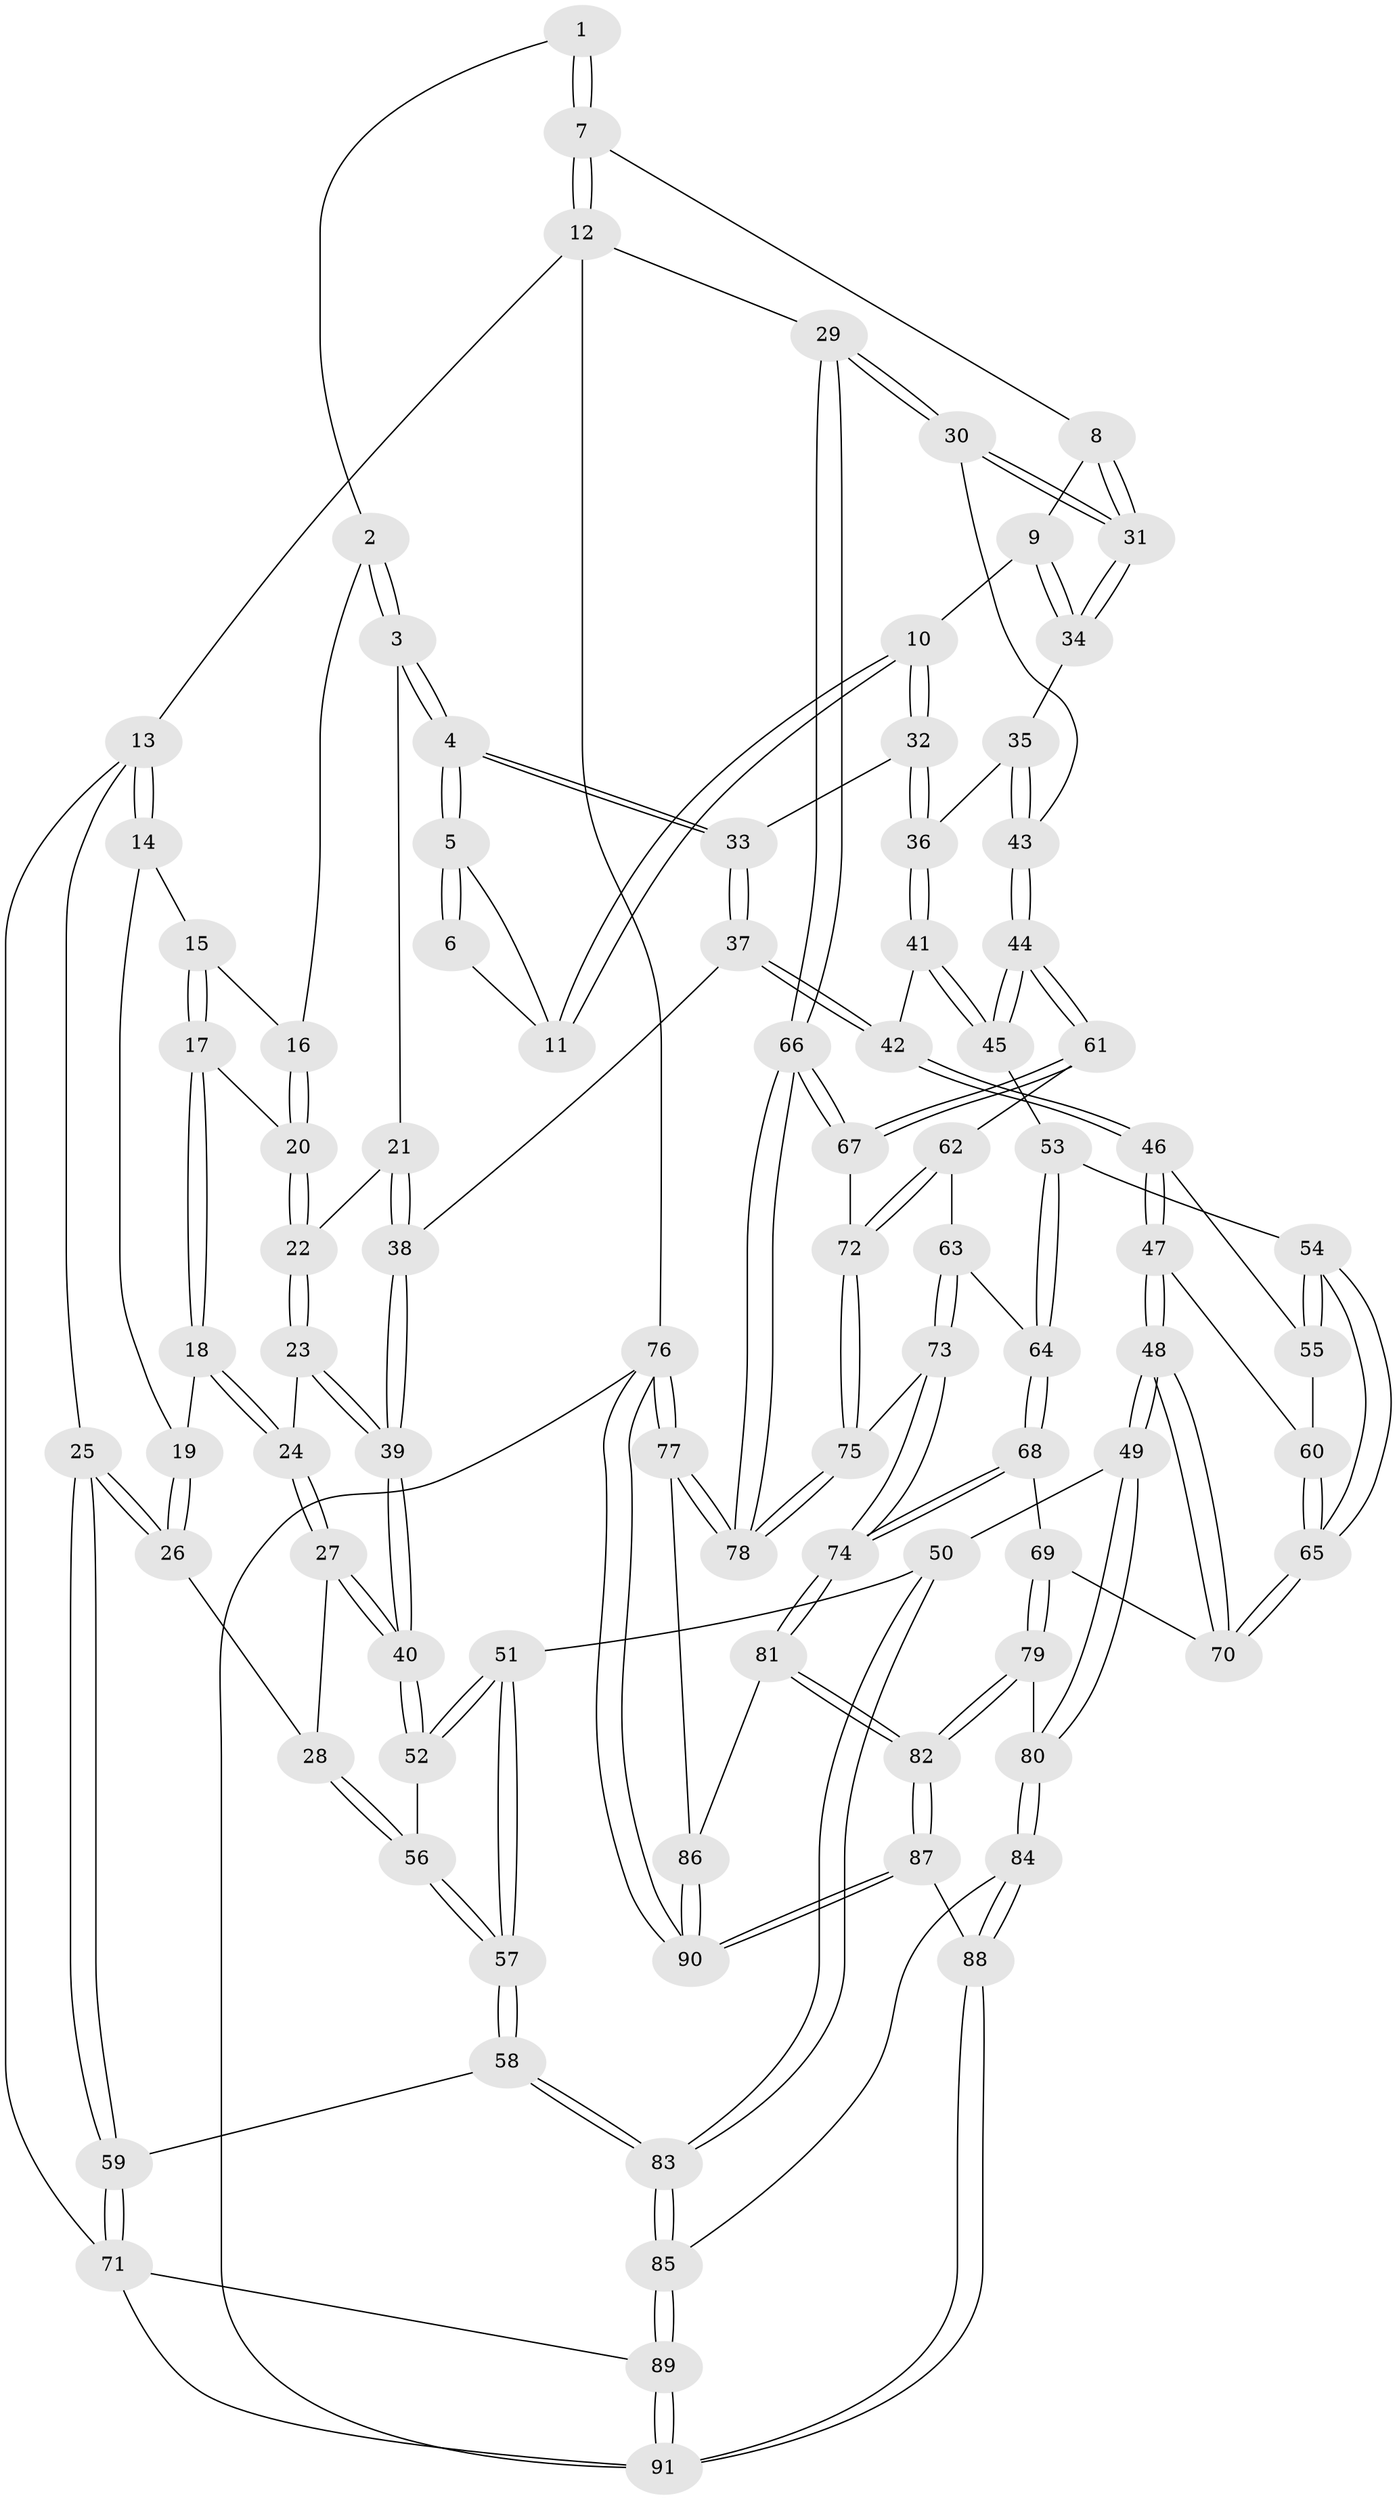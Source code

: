 // coarse degree distribution, {3: 0.5272727272727272, 1: 0.01818181818181818, 4: 0.43636363636363634, 2: 0.01818181818181818}
// Generated by graph-tools (version 1.1) at 2025/38/03/04/25 23:38:33]
// undirected, 91 vertices, 224 edges
graph export_dot {
  node [color=gray90,style=filled];
  1 [pos="+0.7488139315557079+0"];
  2 [pos="+0.447506285801112+0"];
  3 [pos="+0.533392497306061+0.08902281796585919"];
  4 [pos="+0.5924466598497476+0.12728842303286084"];
  5 [pos="+0.6161604444787815+0.11600326174104804"];
  6 [pos="+0.7025118761425243+0"];
  7 [pos="+0.8733326049619216+0"];
  8 [pos="+0.8521355635468173+0.07834324591698699"];
  9 [pos="+0.8093394133313014+0.10810655151401924"];
  10 [pos="+0.7744049927245152+0.12062178291544771"];
  11 [pos="+0.7006263326059339+0.10733550034819589"];
  12 [pos="+1+0"];
  13 [pos="+0+0"];
  14 [pos="+0.282430998295036+0"];
  15 [pos="+0.3087323835045117+0"];
  16 [pos="+0.361167801825724+0"];
  17 [pos="+0.28444533592944393+0.09314088046691182"];
  18 [pos="+0.2584950331930822+0.11973209030714689"];
  19 [pos="+0.21501135486309927+0.11785341493466601"];
  20 [pos="+0.36523427674848097+0.0823535360304532"];
  21 [pos="+0.44087195633070536+0.14506198436845213"];
  22 [pos="+0.3932057886356737+0.14817299211147497"];
  23 [pos="+0.3552403424305801+0.18800285027330857"];
  24 [pos="+0.341764229469824+0.19044678858986933"];
  25 [pos="+0+0.06733014571941344"];
  26 [pos="+0.07400078050055077+0.20444039460928287"];
  27 [pos="+0.2576691783903891+0.2613524067547053"];
  28 [pos="+0.16124801565100805+0.3006240660288842"];
  29 [pos="+1+0.29170036874055416"];
  30 [pos="+1+0.28554557495366667"];
  31 [pos="+0.9926502354597612+0.20837696383957244"];
  32 [pos="+0.7340047494046653+0.2072537790782103"];
  33 [pos="+0.6016539683183563+0.20696717750381655"];
  34 [pos="+0.8120172206206937+0.23661565397740295"];
  35 [pos="+0.7871931938731609+0.28463639971347526"];
  36 [pos="+0.7555739551099617+0.28962952786415225"];
  37 [pos="+0.5800224793540807+0.30971298827945015"];
  38 [pos="+0.5107609948912291+0.3188149315730617"];
  39 [pos="+0.4418208886221919+0.35174123752597863"];
  40 [pos="+0.4417046691396877+0.35187675980203037"];
  41 [pos="+0.6966521540208237+0.3461543276384067"];
  42 [pos="+0.596724374674706+0.3233003032606082"];
  43 [pos="+0.954704607129088+0.3529377082375623"];
  44 [pos="+0.8720169315933095+0.4410443914875971"];
  45 [pos="+0.738904364632539+0.4177696478145778"];
  46 [pos="+0.5939477798798849+0.38768615807805623"];
  47 [pos="+0.5373334775308343+0.5010038084480158"];
  48 [pos="+0.44160460327044787+0.5603145727983861"];
  49 [pos="+0.42705432845983643+0.5658546395850776"];
  50 [pos="+0.39116562788496456+0.5410048275148198"];
  51 [pos="+0.3886438262816012+0.5365381333974"];
  52 [pos="+0.37072943724235796+0.4828691707090269"];
  53 [pos="+0.7195236049607481+0.4593964429906389"];
  54 [pos="+0.6635050420705925+0.4930822006385196"];
  55 [pos="+0.6148170282859986+0.44165769751719325"];
  56 [pos="+0.1818670526076693+0.3929182932995292"];
  57 [pos="+0+0.637590327575209"];
  58 [pos="+0+0.6407283250953011"];
  59 [pos="+0+0.6414946854439663"];
  60 [pos="+0.5895114947114118+0.4989102009171026"];
  61 [pos="+0.8717770851889706+0.4903027587227253"];
  62 [pos="+0.8448686760126962+0.5225520312868078"];
  63 [pos="+0.8178921579554636+0.5492427380557104"];
  64 [pos="+0.7511795974850983+0.5488060213145558"];
  65 [pos="+0.6467613311619548+0.5206473638848905"];
  66 [pos="+1+0.5947406153356429"];
  67 [pos="+0.9487963719938877+0.5740659811241106"];
  68 [pos="+0.6984250648664357+0.6089088937376173"];
  69 [pos="+0.6718355894870811+0.6045145430096232"];
  70 [pos="+0.647823977726587+0.5616221436143809"];
  71 [pos="+0+1"];
  72 [pos="+0.8935810476182678+0.6457506650321021"];
  73 [pos="+0.82883672524641+0.721179230048631"];
  74 [pos="+0.8162430161296171+0.7420921105167357"];
  75 [pos="+0.8671681616215275+0.6888532220428347"];
  76 [pos="+1+1"];
  77 [pos="+1+0.9259657976110471"];
  78 [pos="+1+0.6379516222690317"];
  79 [pos="+0.5391646225180993+0.7211908456128537"];
  80 [pos="+0.49693187143690615+0.7091292600946595"];
  81 [pos="+0.810773097127017+0.810549962825271"];
  82 [pos="+0.7089305759192608+0.8768310786050971"];
  83 [pos="+0.17750759690132287+0.7856913252001431"];
  84 [pos="+0.37519348655974827+0.8483037488163616"];
  85 [pos="+0.2068389908719265+0.836149838310765"];
  86 [pos="+0.9346628102580171+0.8524137386914236"];
  87 [pos="+0.6204582074529037+1"];
  88 [pos="+0.5559194227707153+1"];
  89 [pos="+0.1802548408130672+0.9279036494716636"];
  90 [pos="+0.8178149095226845+1"];
  91 [pos="+0.20528230875981007+1"];
  1 -- 2;
  1 -- 7;
  1 -- 7;
  2 -- 3;
  2 -- 3;
  2 -- 16;
  3 -- 4;
  3 -- 4;
  3 -- 21;
  4 -- 5;
  4 -- 5;
  4 -- 33;
  4 -- 33;
  5 -- 6;
  5 -- 6;
  5 -- 11;
  6 -- 11;
  7 -- 8;
  7 -- 12;
  7 -- 12;
  8 -- 9;
  8 -- 31;
  8 -- 31;
  9 -- 10;
  9 -- 34;
  9 -- 34;
  10 -- 11;
  10 -- 11;
  10 -- 32;
  10 -- 32;
  12 -- 13;
  12 -- 29;
  12 -- 76;
  13 -- 14;
  13 -- 14;
  13 -- 25;
  13 -- 71;
  14 -- 15;
  14 -- 19;
  15 -- 16;
  15 -- 17;
  15 -- 17;
  16 -- 20;
  16 -- 20;
  17 -- 18;
  17 -- 18;
  17 -- 20;
  18 -- 19;
  18 -- 24;
  18 -- 24;
  19 -- 26;
  19 -- 26;
  20 -- 22;
  20 -- 22;
  21 -- 22;
  21 -- 38;
  21 -- 38;
  22 -- 23;
  22 -- 23;
  23 -- 24;
  23 -- 39;
  23 -- 39;
  24 -- 27;
  24 -- 27;
  25 -- 26;
  25 -- 26;
  25 -- 59;
  25 -- 59;
  26 -- 28;
  27 -- 28;
  27 -- 40;
  27 -- 40;
  28 -- 56;
  28 -- 56;
  29 -- 30;
  29 -- 30;
  29 -- 66;
  29 -- 66;
  30 -- 31;
  30 -- 31;
  30 -- 43;
  31 -- 34;
  31 -- 34;
  32 -- 33;
  32 -- 36;
  32 -- 36;
  33 -- 37;
  33 -- 37;
  34 -- 35;
  35 -- 36;
  35 -- 43;
  35 -- 43;
  36 -- 41;
  36 -- 41;
  37 -- 38;
  37 -- 42;
  37 -- 42;
  38 -- 39;
  38 -- 39;
  39 -- 40;
  39 -- 40;
  40 -- 52;
  40 -- 52;
  41 -- 42;
  41 -- 45;
  41 -- 45;
  42 -- 46;
  42 -- 46;
  43 -- 44;
  43 -- 44;
  44 -- 45;
  44 -- 45;
  44 -- 61;
  44 -- 61;
  45 -- 53;
  46 -- 47;
  46 -- 47;
  46 -- 55;
  47 -- 48;
  47 -- 48;
  47 -- 60;
  48 -- 49;
  48 -- 49;
  48 -- 70;
  48 -- 70;
  49 -- 50;
  49 -- 80;
  49 -- 80;
  50 -- 51;
  50 -- 83;
  50 -- 83;
  51 -- 52;
  51 -- 52;
  51 -- 57;
  51 -- 57;
  52 -- 56;
  53 -- 54;
  53 -- 64;
  53 -- 64;
  54 -- 55;
  54 -- 55;
  54 -- 65;
  54 -- 65;
  55 -- 60;
  56 -- 57;
  56 -- 57;
  57 -- 58;
  57 -- 58;
  58 -- 59;
  58 -- 83;
  58 -- 83;
  59 -- 71;
  59 -- 71;
  60 -- 65;
  60 -- 65;
  61 -- 62;
  61 -- 67;
  61 -- 67;
  62 -- 63;
  62 -- 72;
  62 -- 72;
  63 -- 64;
  63 -- 73;
  63 -- 73;
  64 -- 68;
  64 -- 68;
  65 -- 70;
  65 -- 70;
  66 -- 67;
  66 -- 67;
  66 -- 78;
  66 -- 78;
  67 -- 72;
  68 -- 69;
  68 -- 74;
  68 -- 74;
  69 -- 70;
  69 -- 79;
  69 -- 79;
  71 -- 89;
  71 -- 91;
  72 -- 75;
  72 -- 75;
  73 -- 74;
  73 -- 74;
  73 -- 75;
  74 -- 81;
  74 -- 81;
  75 -- 78;
  75 -- 78;
  76 -- 77;
  76 -- 77;
  76 -- 90;
  76 -- 90;
  76 -- 91;
  77 -- 78;
  77 -- 78;
  77 -- 86;
  79 -- 80;
  79 -- 82;
  79 -- 82;
  80 -- 84;
  80 -- 84;
  81 -- 82;
  81 -- 82;
  81 -- 86;
  82 -- 87;
  82 -- 87;
  83 -- 85;
  83 -- 85;
  84 -- 85;
  84 -- 88;
  84 -- 88;
  85 -- 89;
  85 -- 89;
  86 -- 90;
  86 -- 90;
  87 -- 88;
  87 -- 90;
  87 -- 90;
  88 -- 91;
  88 -- 91;
  89 -- 91;
  89 -- 91;
}

